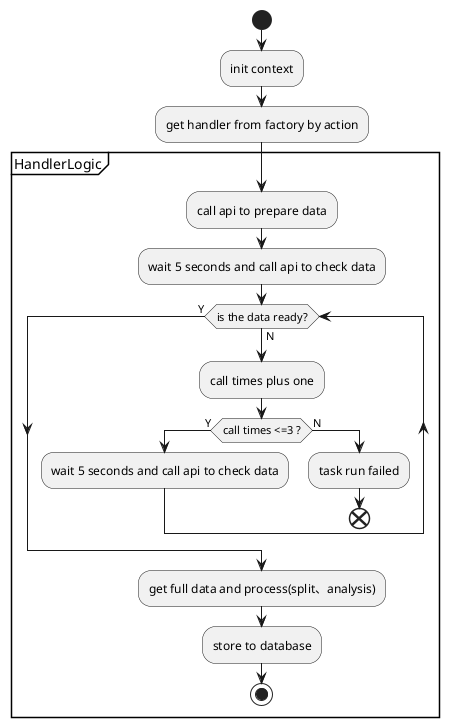 @startuml
start
:init context;
:get handler from factory by action;
partition HandlerLogic{
:call api to prepare data;
:wait 5 seconds and call api to check data;
while(is the data ready?) is(N)
:call times plus one;
if(call times <=3 ?) then (Y)
:wait 5 seconds and call api to check data;
else(N)
:task run failed;
end
endif
endwhile(Y)
:get full data and process(split、analysis);
:store to database;
stop
@enduml
